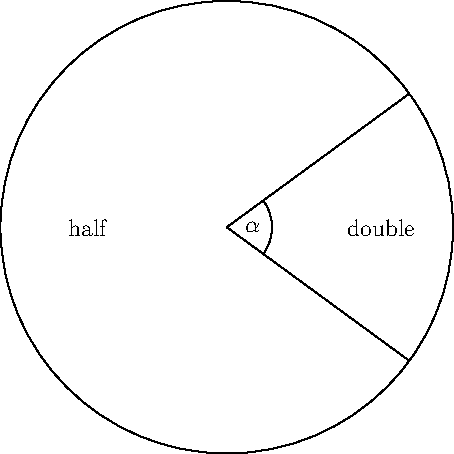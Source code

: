 size(8cm);
path u = scale(2)*unitcircle;
pair a = point(u,0.4);draw((0,0)--a);
pair b = point(u,-0.4);draw((0,0)--b);
draw(scale(0.2)*subpath(u,0.4,-0.4));
label("$\alpha$",(0.1,0),E);
label("double",(1,0),E);
label("half",(-1,0),W);
draw(u);
